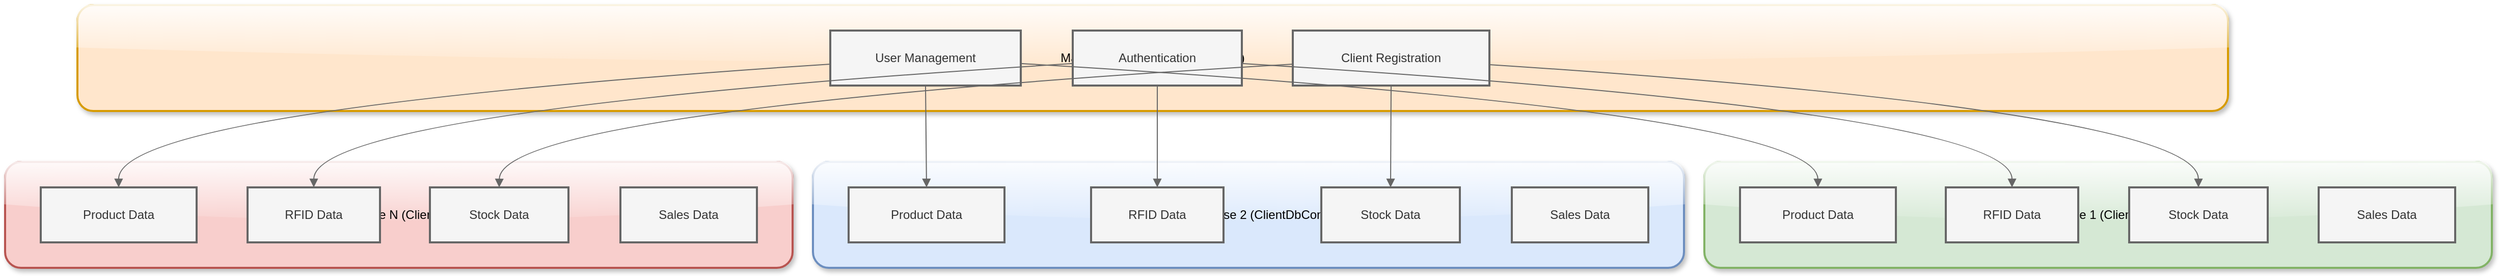 <mxfile version="28.0.6">
  <diagram name="Page-1" id="4zwKPOL2WjyDaPacmV4S">
    <mxGraphModel dx="2977" dy="1789" grid="1" gridSize="10" guides="1" tooltips="1" connect="1" arrows="1" fold="1" page="0" pageScale="1" pageWidth="850" pageHeight="1100" math="0" shadow="0">
      <root>
        <mxCell id="0" />
        <mxCell id="1" parent="0" />
        <mxCell id="MghCkuF6DOIniOhHkN8l-1" value="Client Database N (ClientDbContext)" style="whiteSpace=wrap;strokeWidth=2;fillColor=#f8cecc;strokeColor=#b85450;rounded=1;glass=1;shadow=1;" vertex="1" parent="1">
          <mxGeometry x="20" y="174" width="773" height="104" as="geometry" />
        </mxCell>
        <mxCell id="MghCkuF6DOIniOhHkN8l-2" value="Client Database 2 (ClientDbContext)" style="whiteSpace=wrap;strokeWidth=2;fillColor=#dae8fc;strokeColor=#6c8ebf;rounded=1;glass=1;shadow=1;" vertex="1" parent="1">
          <mxGeometry x="813" y="174" width="855" height="104" as="geometry" />
        </mxCell>
        <mxCell id="MghCkuF6DOIniOhHkN8l-3" value="Client Database 1 (ClientDbContext)" style="whiteSpace=wrap;strokeWidth=2;fillColor=#d5e8d4;strokeColor=#82b366;rounded=1;glass=1;shadow=1;" vertex="1" parent="1">
          <mxGeometry x="1688" y="174" width="773" height="104" as="geometry" />
        </mxCell>
        <mxCell id="MghCkuF6DOIniOhHkN8l-4" value="Master Database (AppDbContext)" style="whiteSpace=wrap;strokeWidth=2;fillColor=#ffe6cc;strokeColor=#d79b00;rounded=1;glass=1;shadow=1;" vertex="1" parent="1">
          <mxGeometry x="91" y="20" width="2111" height="104" as="geometry" />
        </mxCell>
        <mxCell id="MghCkuF6DOIniOhHkN8l-5" value="User Management" style="whiteSpace=wrap;strokeWidth=2;fillColor=#f5f5f5;fontColor=#333333;strokeColor=#666666;" vertex="1" parent="1">
          <mxGeometry x="830" y="45" width="187" height="54" as="geometry" />
        </mxCell>
        <mxCell id="MghCkuF6DOIniOhHkN8l-6" value="Authentication" style="whiteSpace=wrap;strokeWidth=2;fillColor=#f5f5f5;fontColor=#333333;strokeColor=#666666;" vertex="1" parent="1">
          <mxGeometry x="1068" y="45" width="166" height="54" as="geometry" />
        </mxCell>
        <mxCell id="MghCkuF6DOIniOhHkN8l-7" value="Client Registration" style="whiteSpace=wrap;strokeWidth=2;fillColor=#f5f5f5;fontColor=#333333;strokeColor=#666666;" vertex="1" parent="1">
          <mxGeometry x="1284" y="45" width="193" height="54" as="geometry" />
        </mxCell>
        <mxCell id="MghCkuF6DOIniOhHkN8l-8" value="Product Data" style="whiteSpace=wrap;strokeWidth=2;fillColor=#f5f5f5;fontColor=#333333;strokeColor=#666666;" vertex="1" parent="1">
          <mxGeometry x="1723" y="199" width="153" height="54" as="geometry" />
        </mxCell>
        <mxCell id="MghCkuF6DOIniOhHkN8l-9" value="RFID Data" style="whiteSpace=wrap;strokeWidth=2;fillColor=#f5f5f5;fontColor=#333333;strokeColor=#666666;" vertex="1" parent="1">
          <mxGeometry x="1925" y="199" width="130" height="54" as="geometry" />
        </mxCell>
        <mxCell id="MghCkuF6DOIniOhHkN8l-10" value="Stock Data" style="whiteSpace=wrap;strokeWidth=2;fillColor=#f5f5f5;fontColor=#333333;strokeColor=#666666;" vertex="1" parent="1">
          <mxGeometry x="2105" y="199" width="136" height="54" as="geometry" />
        </mxCell>
        <mxCell id="MghCkuF6DOIniOhHkN8l-11" value="Sales Data" style="whiteSpace=wrap;strokeWidth=2;fillColor=#f5f5f5;fontColor=#333333;strokeColor=#666666;" vertex="1" parent="1">
          <mxGeometry x="2291" y="199" width="134" height="54" as="geometry" />
        </mxCell>
        <mxCell id="MghCkuF6DOIniOhHkN8l-12" value="Product Data" style="whiteSpace=wrap;strokeWidth=2;fillColor=#f5f5f5;fontColor=#333333;strokeColor=#666666;" vertex="1" parent="1">
          <mxGeometry x="848" y="199" width="153" height="54" as="geometry" />
        </mxCell>
        <mxCell id="MghCkuF6DOIniOhHkN8l-13" value="RFID Data" style="whiteSpace=wrap;strokeWidth=2;fillColor=#f5f5f5;fontColor=#333333;strokeColor=#666666;" vertex="1" parent="1">
          <mxGeometry x="1086" y="199" width="130" height="54" as="geometry" />
        </mxCell>
        <mxCell id="MghCkuF6DOIniOhHkN8l-14" value="Stock Data" style="whiteSpace=wrap;strokeWidth=2;fillColor=#f5f5f5;fontColor=#333333;strokeColor=#666666;" vertex="1" parent="1">
          <mxGeometry x="1312" y="199" width="136" height="54" as="geometry" />
        </mxCell>
        <mxCell id="MghCkuF6DOIniOhHkN8l-15" value="Sales Data" style="whiteSpace=wrap;strokeWidth=2;fillColor=#f5f5f5;fontColor=#333333;strokeColor=#666666;" vertex="1" parent="1">
          <mxGeometry x="1499" y="199" width="134" height="54" as="geometry" />
        </mxCell>
        <mxCell id="MghCkuF6DOIniOhHkN8l-16" value="Product Data" style="whiteSpace=wrap;strokeWidth=2;fillColor=#f5f5f5;fontColor=#333333;strokeColor=#666666;" vertex="1" parent="1">
          <mxGeometry x="55" y="199" width="153" height="54" as="geometry" />
        </mxCell>
        <mxCell id="MghCkuF6DOIniOhHkN8l-17" value="RFID Data" style="whiteSpace=wrap;strokeWidth=2;fillColor=#f5f5f5;fontColor=#333333;strokeColor=#666666;" vertex="1" parent="1">
          <mxGeometry x="258" y="199" width="130" height="54" as="geometry" />
        </mxCell>
        <mxCell id="MghCkuF6DOIniOhHkN8l-18" value="Stock Data" style="whiteSpace=wrap;strokeWidth=2;fillColor=#f5f5f5;fontColor=#333333;strokeColor=#666666;" vertex="1" parent="1">
          <mxGeometry x="437" y="199" width="136" height="54" as="geometry" />
        </mxCell>
        <mxCell id="MghCkuF6DOIniOhHkN8l-19" value="Sales Data" style="whiteSpace=wrap;strokeWidth=2;fillColor=#f5f5f5;fontColor=#333333;strokeColor=#666666;" vertex="1" parent="1">
          <mxGeometry x="624" y="199" width="134" height="54" as="geometry" />
        </mxCell>
        <mxCell id="MghCkuF6DOIniOhHkN8l-20" value="" style="curved=1;startArrow=none;endArrow=block;exitX=1;exitY=0.6;entryX=0.5;entryY=0;rounded=0;fillColor=#f5f5f5;strokeColor=#666666;" edge="1" parent="1" source="MghCkuF6DOIniOhHkN8l-5" target="MghCkuF6DOIniOhHkN8l-8">
          <mxGeometry relative="1" as="geometry">
            <Array as="points">
              <mxPoint x="1799" y="124" />
            </Array>
          </mxGeometry>
        </mxCell>
        <mxCell id="MghCkuF6DOIniOhHkN8l-21" value="" style="curved=1;startArrow=none;endArrow=block;exitX=0.5;exitY=1;entryX=0.5;entryY=0;rounded=0;fillColor=#f5f5f5;strokeColor=#666666;" edge="1" parent="1" source="MghCkuF6DOIniOhHkN8l-5" target="MghCkuF6DOIniOhHkN8l-12">
          <mxGeometry relative="1" as="geometry">
            <Array as="points" />
          </mxGeometry>
        </mxCell>
        <mxCell id="MghCkuF6DOIniOhHkN8l-22" value="" style="curved=1;startArrow=none;endArrow=block;exitX=0;exitY=0.61;entryX=0.5;entryY=0;rounded=0;fillColor=#f5f5f5;strokeColor=#666666;" edge="1" parent="1" source="MghCkuF6DOIniOhHkN8l-5" target="MghCkuF6DOIniOhHkN8l-16">
          <mxGeometry relative="1" as="geometry">
            <Array as="points">
              <mxPoint x="131" y="124" />
            </Array>
          </mxGeometry>
        </mxCell>
        <mxCell id="MghCkuF6DOIniOhHkN8l-23" value="" style="curved=1;startArrow=none;endArrow=block;exitX=1;exitY=0.6;entryX=0.5;entryY=0;rounded=0;fillColor=#f5f5f5;strokeColor=#666666;" edge="1" parent="1" source="MghCkuF6DOIniOhHkN8l-6" target="MghCkuF6DOIniOhHkN8l-9">
          <mxGeometry relative="1" as="geometry">
            <Array as="points">
              <mxPoint x="1990" y="124" />
            </Array>
          </mxGeometry>
        </mxCell>
        <mxCell id="MghCkuF6DOIniOhHkN8l-24" value="" style="curved=1;startArrow=none;endArrow=block;exitX=0.5;exitY=1;entryX=0.5;entryY=0;rounded=0;fillColor=#f5f5f5;strokeColor=#666666;" edge="1" parent="1" source="MghCkuF6DOIniOhHkN8l-6" target="MghCkuF6DOIniOhHkN8l-13">
          <mxGeometry relative="1" as="geometry">
            <Array as="points" />
          </mxGeometry>
        </mxCell>
        <mxCell id="MghCkuF6DOIniOhHkN8l-25" value="" style="curved=1;startArrow=none;endArrow=block;exitX=0;exitY=0.6;entryX=0.5;entryY=0;rounded=0;fillColor=#f5f5f5;strokeColor=#666666;" edge="1" parent="1" source="MghCkuF6DOIniOhHkN8l-6" target="MghCkuF6DOIniOhHkN8l-17">
          <mxGeometry relative="1" as="geometry">
            <Array as="points">
              <mxPoint x="323" y="124" />
            </Array>
          </mxGeometry>
        </mxCell>
        <mxCell id="MghCkuF6DOIniOhHkN8l-26" value="" style="curved=1;startArrow=none;endArrow=block;exitX=1;exitY=0.62;entryX=0.5;entryY=0;rounded=0;fillColor=#f5f5f5;strokeColor=#666666;" edge="1" parent="1" source="MghCkuF6DOIniOhHkN8l-7" target="MghCkuF6DOIniOhHkN8l-10">
          <mxGeometry relative="1" as="geometry">
            <Array as="points">
              <mxPoint x="2173" y="124" />
            </Array>
          </mxGeometry>
        </mxCell>
        <mxCell id="MghCkuF6DOIniOhHkN8l-27" value="" style="curved=1;startArrow=none;endArrow=block;exitX=0.5;exitY=1;entryX=0.5;entryY=0;rounded=0;fillColor=#f5f5f5;strokeColor=#666666;" edge="1" parent="1" source="MghCkuF6DOIniOhHkN8l-7" target="MghCkuF6DOIniOhHkN8l-14">
          <mxGeometry relative="1" as="geometry">
            <Array as="points" />
          </mxGeometry>
        </mxCell>
        <mxCell id="MghCkuF6DOIniOhHkN8l-28" value="" style="curved=1;startArrow=none;endArrow=block;exitX=0;exitY=0.61;entryX=0.5;entryY=0;rounded=0;fillColor=#f5f5f5;strokeColor=#666666;" edge="1" parent="1" source="MghCkuF6DOIniOhHkN8l-7" target="MghCkuF6DOIniOhHkN8l-18">
          <mxGeometry relative="1" as="geometry">
            <Array as="points">
              <mxPoint x="506" y="124" />
            </Array>
          </mxGeometry>
        </mxCell>
      </root>
    </mxGraphModel>
  </diagram>
</mxfile>
